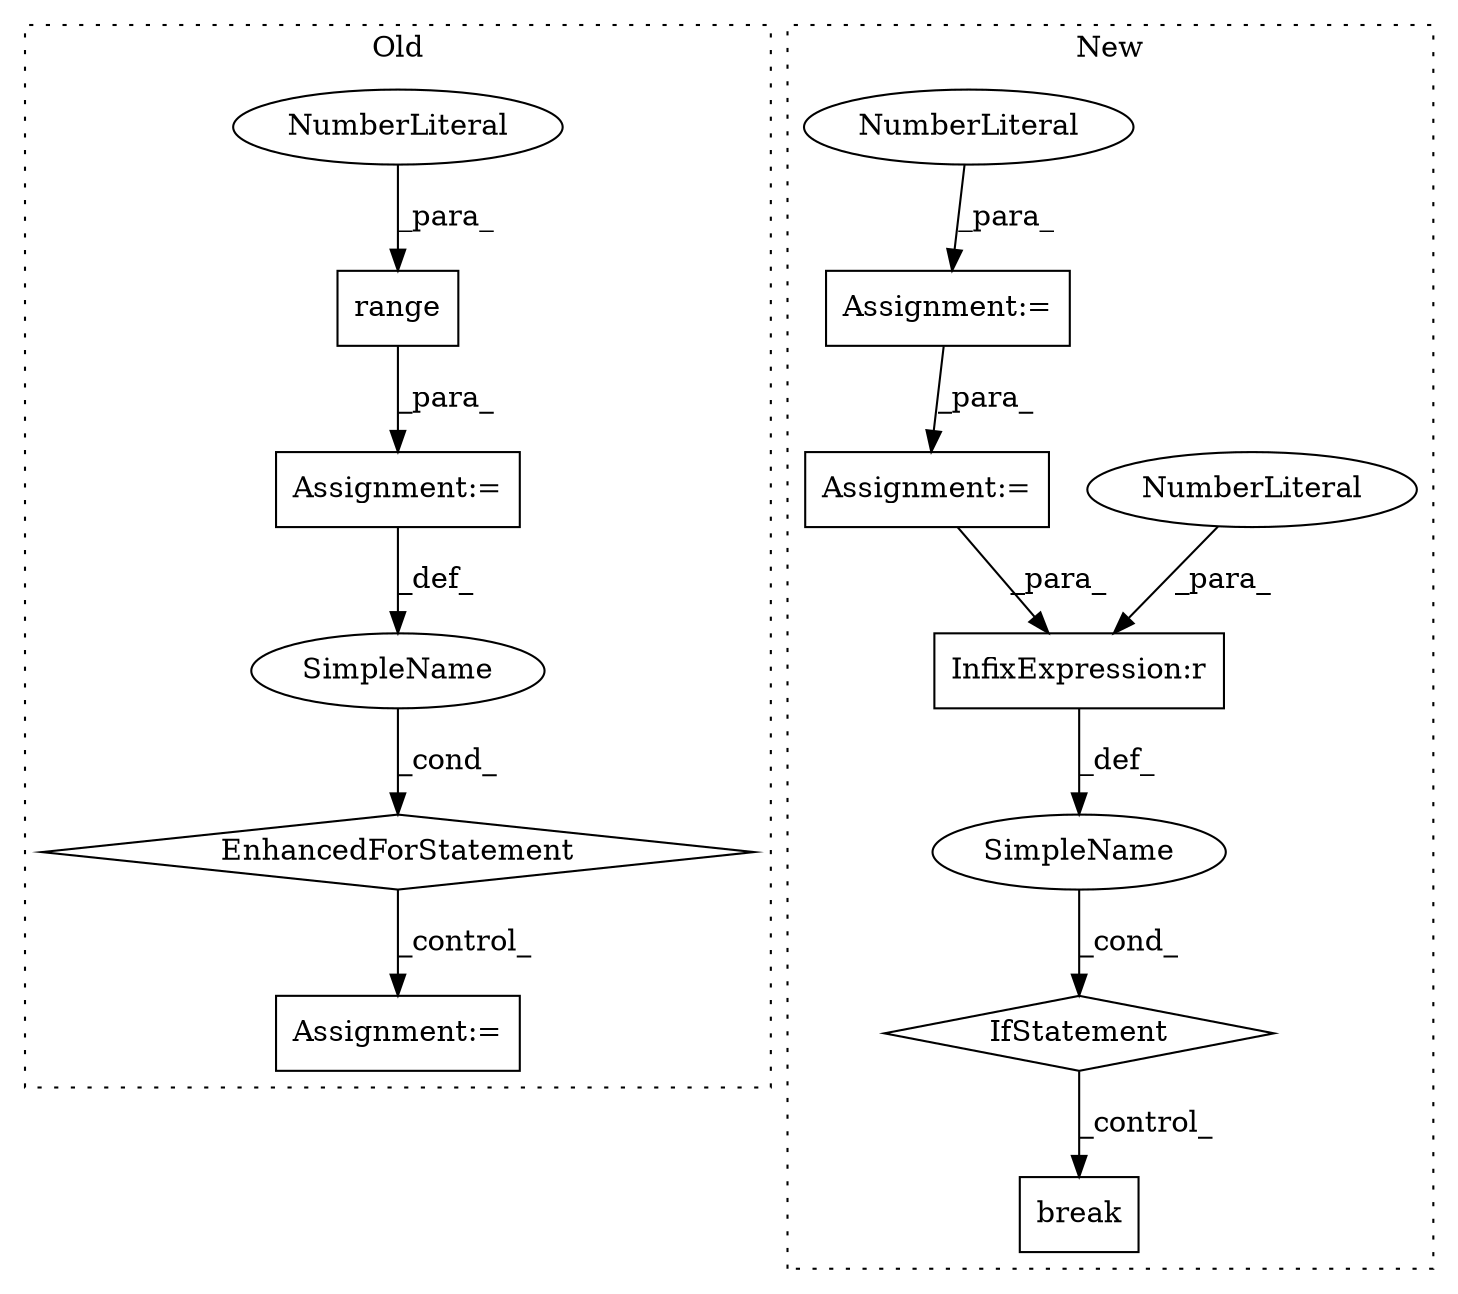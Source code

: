digraph G {
subgraph cluster0 {
1 [label="range" a="32" s="3924,3933" l="6,1" shape="box"];
5 [label="Assignment:=" a="7" s="3853,3934" l="61,2" shape="box"];
7 [label="EnhancedForStatement" a="70" s="3853,3934" l="61,2" shape="diamond"];
9 [label="Assignment:=" a="7" s="3948,4093" l="81,2" shape="box"];
10 [label="SimpleName" a="42" s="3918" l="3" shape="ellipse"];
11 [label="NumberLiteral" a="34" s="3932" l="1" shape="ellipse"];
label = "Old";
style="dotted";
}
subgraph cluster1 {
2 [label="break" a="10" s="4276" l="6" shape="box"];
3 [label="IfStatement" a="25" s="4246,4260" l="4,2" shape="diamond"];
4 [label="SimpleName" a="42" s="" l="" shape="ellipse"];
6 [label="InfixExpression:r" a="27" s="4254" l="4" shape="box"];
8 [label="NumberLiteral" a="34" s="4258" l="2" shape="ellipse"];
12 [label="Assignment:=" a="7" s="3648" l="1" shape="box"];
13 [label="NumberLiteral" a="34" s="3649" l="1" shape="ellipse"];
14 [label="Assignment:=" a="7" s="4231" l="2" shape="box"];
label = "New";
style="dotted";
}
1 -> 5 [label="_para_"];
3 -> 2 [label="_control_"];
4 -> 3 [label="_cond_"];
5 -> 10 [label="_def_"];
6 -> 4 [label="_def_"];
7 -> 9 [label="_control_"];
8 -> 6 [label="_para_"];
10 -> 7 [label="_cond_"];
11 -> 1 [label="_para_"];
12 -> 14 [label="_para_"];
13 -> 12 [label="_para_"];
14 -> 6 [label="_para_"];
}